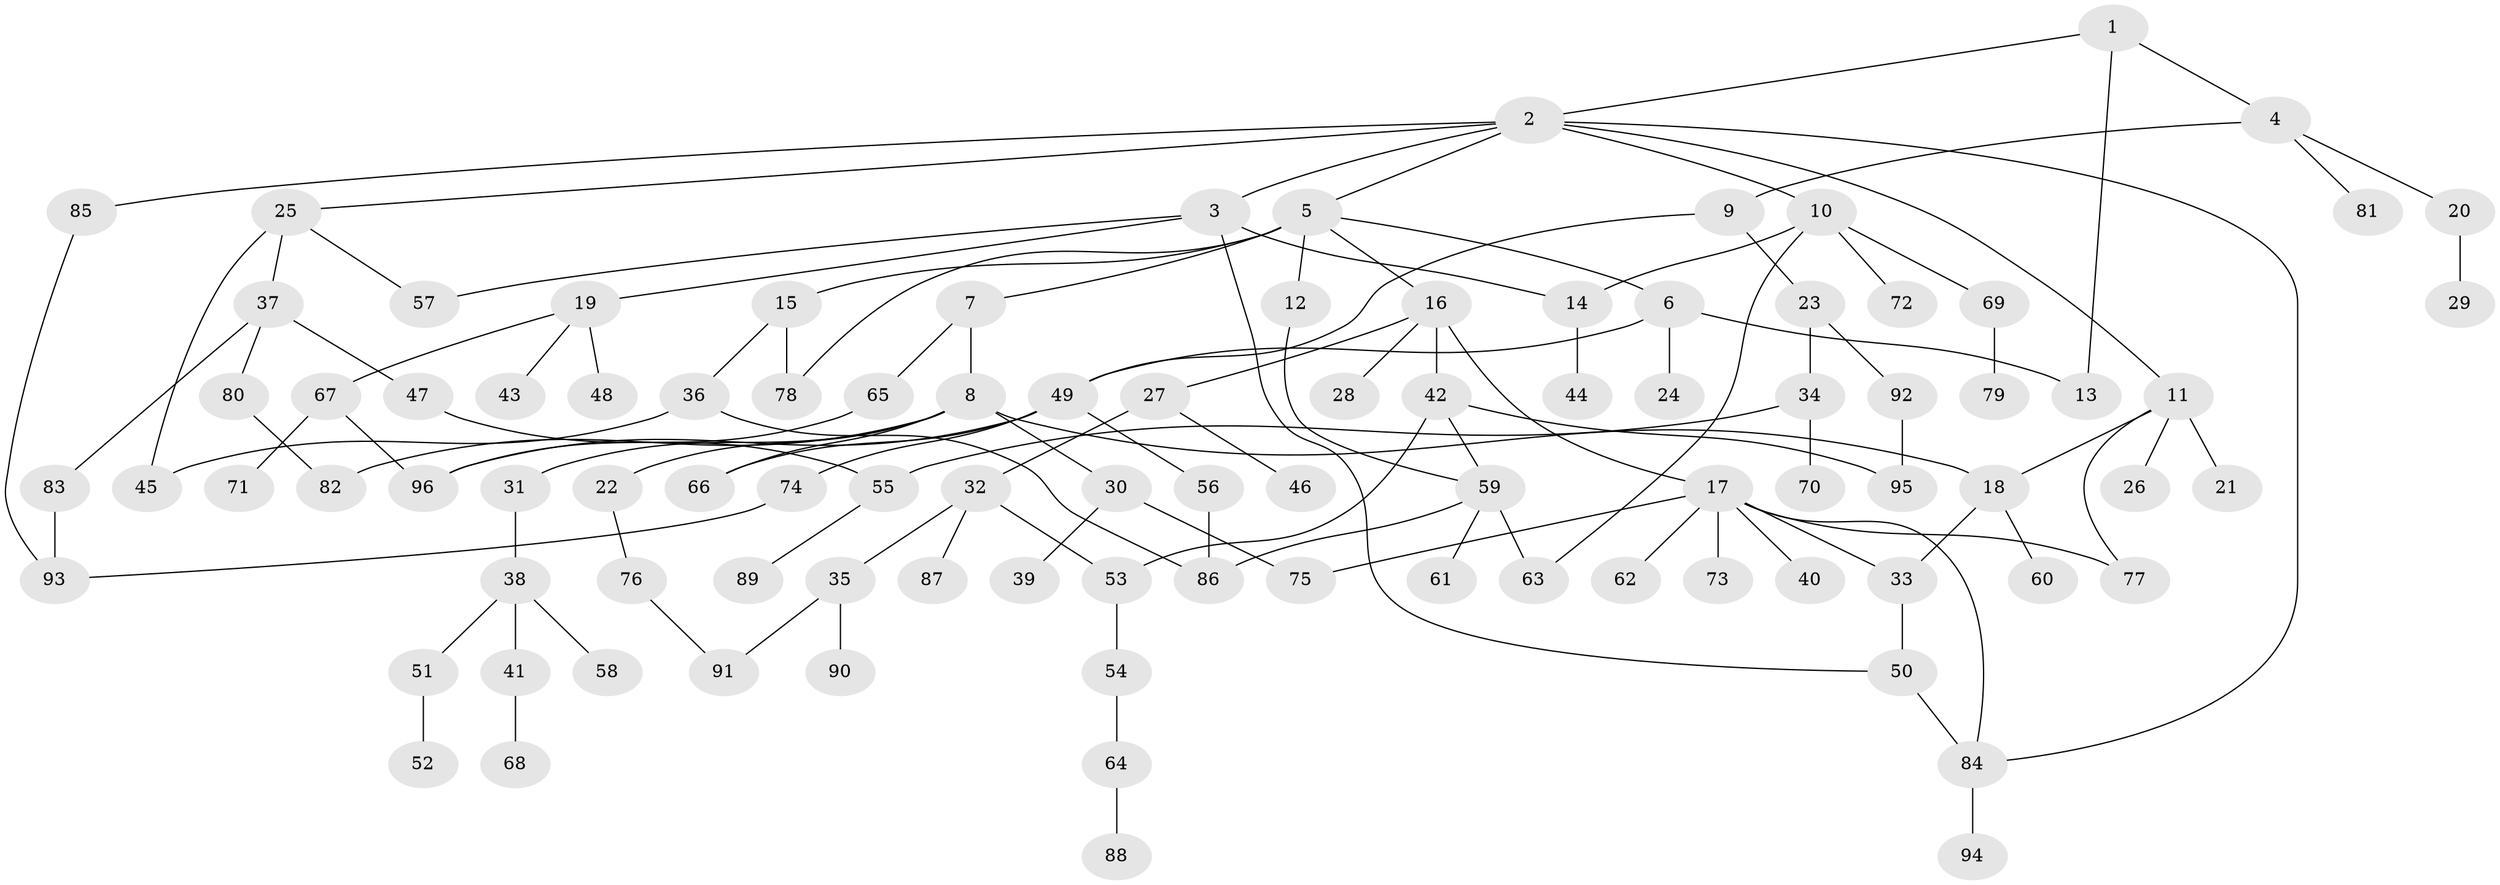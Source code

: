// Generated by graph-tools (version 1.1) at 2025/49/03/09/25 03:49:25]
// undirected, 96 vertices, 122 edges
graph export_dot {
graph [start="1"]
  node [color=gray90,style=filled];
  1;
  2;
  3;
  4;
  5;
  6;
  7;
  8;
  9;
  10;
  11;
  12;
  13;
  14;
  15;
  16;
  17;
  18;
  19;
  20;
  21;
  22;
  23;
  24;
  25;
  26;
  27;
  28;
  29;
  30;
  31;
  32;
  33;
  34;
  35;
  36;
  37;
  38;
  39;
  40;
  41;
  42;
  43;
  44;
  45;
  46;
  47;
  48;
  49;
  50;
  51;
  52;
  53;
  54;
  55;
  56;
  57;
  58;
  59;
  60;
  61;
  62;
  63;
  64;
  65;
  66;
  67;
  68;
  69;
  70;
  71;
  72;
  73;
  74;
  75;
  76;
  77;
  78;
  79;
  80;
  81;
  82;
  83;
  84;
  85;
  86;
  87;
  88;
  89;
  90;
  91;
  92;
  93;
  94;
  95;
  96;
  1 -- 2;
  1 -- 4;
  1 -- 13;
  2 -- 3;
  2 -- 5;
  2 -- 10;
  2 -- 11;
  2 -- 25;
  2 -- 85;
  2 -- 84;
  3 -- 19;
  3 -- 50;
  3 -- 57;
  3 -- 14;
  4 -- 9;
  4 -- 20;
  4 -- 81;
  5 -- 6;
  5 -- 7;
  5 -- 12;
  5 -- 15;
  5 -- 16;
  5 -- 78;
  6 -- 13;
  6 -- 24;
  6 -- 49;
  7 -- 8;
  7 -- 65;
  8 -- 22;
  8 -- 30;
  8 -- 31;
  8 -- 66;
  8 -- 82;
  8 -- 18;
  9 -- 23;
  9 -- 49;
  10 -- 14;
  10 -- 63;
  10 -- 69;
  10 -- 72;
  11 -- 18;
  11 -- 21;
  11 -- 26;
  11 -- 77;
  12 -- 59;
  14 -- 44;
  15 -- 36;
  15 -- 78;
  16 -- 17;
  16 -- 27;
  16 -- 28;
  16 -- 42;
  17 -- 40;
  17 -- 62;
  17 -- 73;
  17 -- 75;
  17 -- 77;
  17 -- 84;
  17 -- 33;
  18 -- 33;
  18 -- 60;
  19 -- 43;
  19 -- 48;
  19 -- 67;
  20 -- 29;
  22 -- 76;
  23 -- 34;
  23 -- 92;
  25 -- 37;
  25 -- 57;
  25 -- 45;
  27 -- 32;
  27 -- 46;
  30 -- 39;
  30 -- 75;
  31 -- 38;
  32 -- 35;
  32 -- 53;
  32 -- 87;
  33 -- 50;
  34 -- 55;
  34 -- 70;
  35 -- 90;
  35 -- 91;
  36 -- 45;
  36 -- 86;
  37 -- 47;
  37 -- 80;
  37 -- 83;
  38 -- 41;
  38 -- 51;
  38 -- 58;
  41 -- 68;
  42 -- 95;
  42 -- 59;
  42 -- 53;
  47 -- 55;
  49 -- 56;
  49 -- 74;
  49 -- 96;
  49 -- 66;
  50 -- 84;
  51 -- 52;
  53 -- 54;
  54 -- 64;
  55 -- 89;
  56 -- 86;
  59 -- 61;
  59 -- 63;
  59 -- 86;
  64 -- 88;
  65 -- 96;
  67 -- 71;
  67 -- 96;
  69 -- 79;
  74 -- 93;
  76 -- 91;
  80 -- 82;
  83 -- 93;
  84 -- 94;
  85 -- 93;
  92 -- 95;
}
